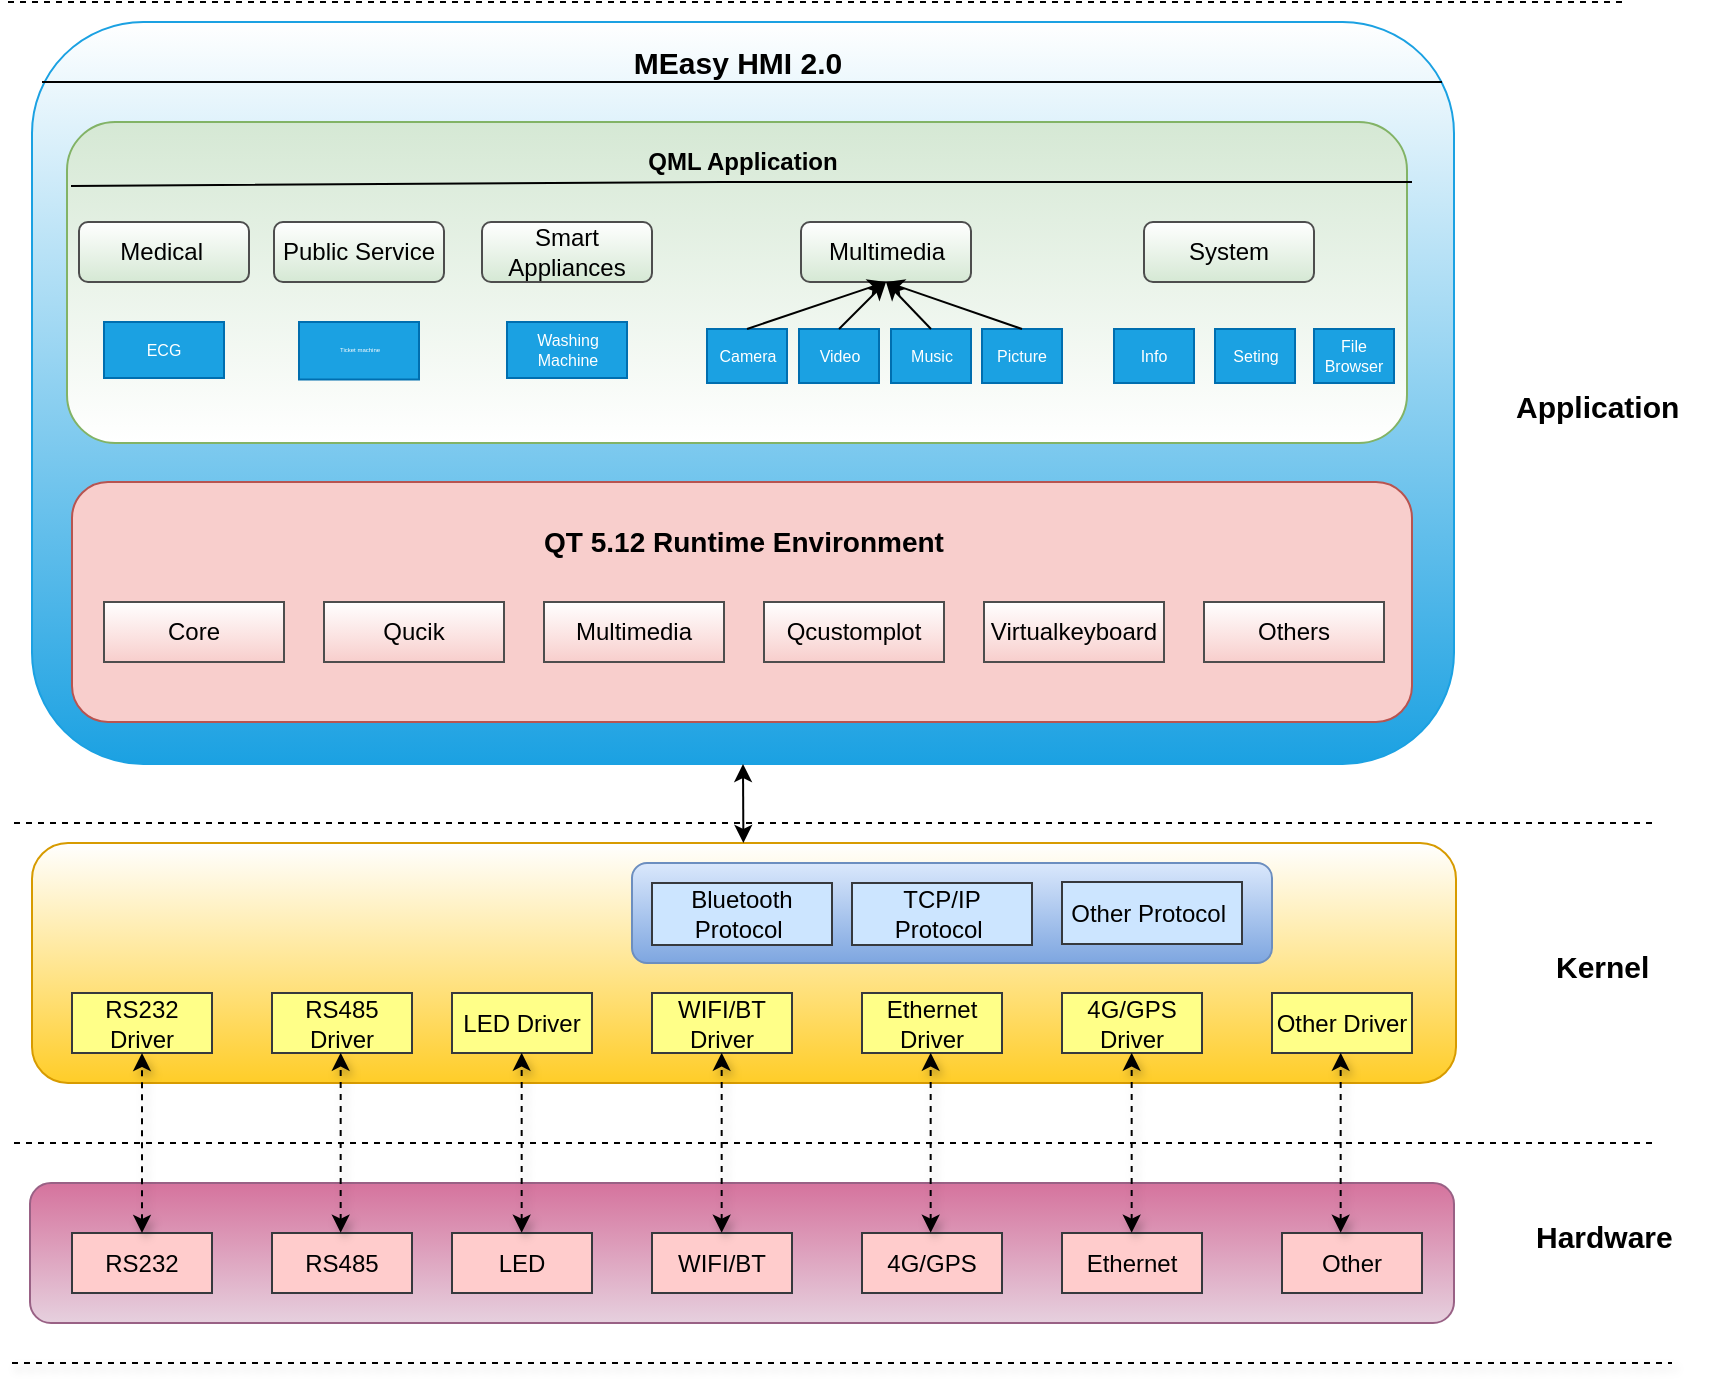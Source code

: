 <mxfile version="12.9.14" type="github">
  <diagram id="WmeTKDI0ov2D66W9k7iv" name="第 1 页">
    <mxGraphModel dx="1038" dy="499" grid="1" gridSize="10" guides="1" tooltips="1" connect="1" arrows="1" fold="1" page="1" pageScale="1" pageWidth="1654" pageHeight="2336" math="0" shadow="0">
      <root>
        <mxCell id="0" />
        <mxCell id="1" parent="0" />
        <mxCell id="2YWFpv4NdZ1Yad-ay4ea-1" value="" style="rounded=1;whiteSpace=wrap;html=1;fillColor=#e6d0de;strokeColor=#996185;gradientDirection=north;gradientColor=#d5739d;" parent="1" vertex="1">
          <mxGeometry x="24" y="670.5" width="712" height="70" as="geometry" />
        </mxCell>
        <mxCell id="2YWFpv4NdZ1Yad-ay4ea-2" value="" style="rounded=1;whiteSpace=wrap;html=1;fillColor=#ffcd28;strokeColor=#d79b00;gradientDirection=north;gradientColor=#ffffff;" parent="1" vertex="1">
          <mxGeometry x="25" y="500.5" width="712" height="120" as="geometry" />
        </mxCell>
        <mxCell id="2YWFpv4NdZ1Yad-ay4ea-3" value="" style="rounded=1;whiteSpace=wrap;html=1;fillColor=#1ba1e2;strokeColor=#1ba1e2;gradientDirection=north;fontColor=#ffffff;gradientColor=#ffffff;" parent="1" vertex="1">
          <mxGeometry x="25" y="90" width="711" height="371" as="geometry" />
        </mxCell>
        <mxCell id="2YWFpv4NdZ1Yad-ay4ea-4" value="" style="endArrow=none;dashed=1;html=1;shadow=0;rounded=1;comic=0;align=center;verticalAlign=bottom;horizontal=1;jumpStyle=sharp;" parent="1" edge="1">
          <mxGeometry width="50" height="50" relative="1" as="geometry">
            <mxPoint x="820" y="80" as="sourcePoint" />
            <mxPoint x="10" y="80" as="targetPoint" />
            <Array as="points" />
          </mxGeometry>
        </mxCell>
        <mxCell id="2YWFpv4NdZ1Yad-ay4ea-5" value="" style="endArrow=none;dashed=1;html=1;shadow=0;rounded=1;comic=0;align=center;verticalAlign=bottom;horizontal=1;jumpStyle=sharp;" parent="1" edge="1">
          <mxGeometry width="50" height="50" relative="1" as="geometry">
            <mxPoint x="835" y="490.5" as="sourcePoint" />
            <mxPoint x="15" y="490.5" as="targetPoint" />
            <Array as="points" />
          </mxGeometry>
        </mxCell>
        <mxCell id="2YWFpv4NdZ1Yad-ay4ea-6" value="" style="endArrow=none;dashed=1;html=1;shadow=0;rounded=1;comic=0;align=center;verticalAlign=bottom;horizontal=1;jumpStyle=sharp;" parent="1" edge="1">
          <mxGeometry width="50" height="50" relative="1" as="geometry">
            <mxPoint x="835" y="650.5" as="sourcePoint" />
            <mxPoint x="15" y="650.5" as="targetPoint" />
          </mxGeometry>
        </mxCell>
        <mxCell id="2YWFpv4NdZ1Yad-ay4ea-7" value="" style="endArrow=none;dashed=1;html=1;shadow=1;align=center;" parent="1" edge="1">
          <mxGeometry width="50" height="50" relative="1" as="geometry">
            <mxPoint x="15" y="760.5" as="sourcePoint" />
            <mxPoint x="845" y="760.5" as="targetPoint" />
          </mxGeometry>
        </mxCell>
        <mxCell id="2YWFpv4NdZ1Yad-ay4ea-8" value="RS232" style="rounded=0;whiteSpace=wrap;html=1;fillColor=#ffcccc;strokeColor=#36393d;" parent="1" vertex="1">
          <mxGeometry x="45" y="695.5" width="70" height="30" as="geometry" />
        </mxCell>
        <mxCell id="2YWFpv4NdZ1Yad-ay4ea-9" value="RS485" style="rounded=0;whiteSpace=wrap;html=1;fillColor=#ffcccc;strokeColor=#36393d;" parent="1" vertex="1">
          <mxGeometry x="145" y="695.5" width="70" height="30" as="geometry" />
        </mxCell>
        <mxCell id="2YWFpv4NdZ1Yad-ay4ea-10" value="LED" style="rounded=0;whiteSpace=wrap;html=1;fillColor=#ffcccc;strokeColor=#36393d;" parent="1" vertex="1">
          <mxGeometry x="235" y="695.5" width="70" height="30" as="geometry" />
        </mxCell>
        <mxCell id="2YWFpv4NdZ1Yad-ay4ea-11" value="WIFI/BT" style="rounded=0;whiteSpace=wrap;html=1;fillColor=#ffcccc;strokeColor=#36393d;" parent="1" vertex="1">
          <mxGeometry x="335" y="695.5" width="70" height="30" as="geometry" />
        </mxCell>
        <mxCell id="2YWFpv4NdZ1Yad-ay4ea-12" value="4G/GPS" style="rounded=0;whiteSpace=wrap;html=1;fillColor=#ffcccc;strokeColor=#36393d;" parent="1" vertex="1">
          <mxGeometry x="440" y="695.5" width="70" height="30" as="geometry" />
        </mxCell>
        <mxCell id="2YWFpv4NdZ1Yad-ay4ea-13" value="Ethernet" style="rounded=0;whiteSpace=wrap;html=1;fillColor=#ffcccc;strokeColor=#36393d;" parent="1" vertex="1">
          <mxGeometry x="540" y="695.5" width="70" height="30" as="geometry" />
        </mxCell>
        <mxCell id="2YWFpv4NdZ1Yad-ay4ea-14" value="Other" style="rounded=0;whiteSpace=wrap;html=1;fillColor=#ffcccc;strokeColor=#36393d;" parent="1" vertex="1">
          <mxGeometry x="650" y="695.5" width="70" height="30" as="geometry" />
        </mxCell>
        <mxCell id="2YWFpv4NdZ1Yad-ay4ea-15" value="&lt;font style=&quot;font-size: 15px&quot;&gt;&lt;b&gt;Hardware&lt;/b&gt;&lt;/font&gt;" style="text;html=1;resizable=0;points=[];autosize=1;align=left;verticalAlign=top;spacingTop=-4;strokeWidth=3;" parent="1" vertex="1">
          <mxGeometry x="775" y="685.5" width="80" height="20" as="geometry" />
        </mxCell>
        <mxCell id="2YWFpv4NdZ1Yad-ay4ea-16" value="RS232 Driver" style="rounded=0;whiteSpace=wrap;html=1;fillColor=#ffff88;strokeColor=#36393d;" parent="1" vertex="1">
          <mxGeometry x="45" y="575.5" width="70" height="30" as="geometry" />
        </mxCell>
        <mxCell id="2YWFpv4NdZ1Yad-ay4ea-17" value="RS485 Driver" style="rounded=0;whiteSpace=wrap;html=1;fillColor=#ffff88;strokeColor=#36393d;" parent="1" vertex="1">
          <mxGeometry x="145" y="575.5" width="70" height="30" as="geometry" />
        </mxCell>
        <mxCell id="2YWFpv4NdZ1Yad-ay4ea-18" value="LED Driver" style="rounded=0;whiteSpace=wrap;html=1;fillColor=#ffff88;strokeColor=#36393d;" parent="1" vertex="1">
          <mxGeometry x="235" y="575.5" width="70" height="30" as="geometry" />
        </mxCell>
        <mxCell id="2YWFpv4NdZ1Yad-ay4ea-19" value="WIFI/BT Driver" style="rounded=0;whiteSpace=wrap;html=1;fillColor=#ffff88;strokeColor=#36393d;" parent="1" vertex="1">
          <mxGeometry x="335" y="575.5" width="70" height="30" as="geometry" />
        </mxCell>
        <mxCell id="2YWFpv4NdZ1Yad-ay4ea-20" value="4G/GPS Driver" style="rounded=0;whiteSpace=wrap;html=1;fillColor=#ffff88;strokeColor=#36393d;" parent="1" vertex="1">
          <mxGeometry x="540" y="575.5" width="70" height="30" as="geometry" />
        </mxCell>
        <mxCell id="2YWFpv4NdZ1Yad-ay4ea-21" value="Ethernet Driver" style="rounded=0;whiteSpace=wrap;html=1;fillColor=#ffff88;strokeColor=#36393d;" parent="1" vertex="1">
          <mxGeometry x="440" y="575.5" width="70" height="30" as="geometry" />
        </mxCell>
        <mxCell id="2YWFpv4NdZ1Yad-ay4ea-22" value="Other Driver" style="rounded=0;whiteSpace=wrap;html=1;fillColor=#ffff88;strokeColor=#36393d;" parent="1" vertex="1">
          <mxGeometry x="645" y="575.5" width="70" height="30" as="geometry" />
        </mxCell>
        <mxCell id="2YWFpv4NdZ1Yad-ay4ea-23" value="" style="rounded=1;whiteSpace=wrap;html=1;gradientColor=#7ea6e0;fillColor=#dae8fc;strokeColor=#6c8ebf;" parent="1" vertex="1">
          <mxGeometry x="325" y="510.5" width="320" height="50" as="geometry" />
        </mxCell>
        <mxCell id="2YWFpv4NdZ1Yad-ay4ea-24" value="Bluetooth Protocol&amp;nbsp;" style="rounded=0;whiteSpace=wrap;html=1;fillColor=#cce5ff;strokeColor=#36393d;" parent="1" vertex="1">
          <mxGeometry x="335" y="520.5" width="90" height="31" as="geometry" />
        </mxCell>
        <mxCell id="2YWFpv4NdZ1Yad-ay4ea-25" value="TCP/IP Protocol&amp;nbsp;" style="rounded=0;whiteSpace=wrap;html=1;fillColor=#cce5ff;strokeColor=#36393d;" parent="1" vertex="1">
          <mxGeometry x="435" y="520.5" width="90" height="31" as="geometry" />
        </mxCell>
        <mxCell id="2YWFpv4NdZ1Yad-ay4ea-26" value="Other Protocol&amp;nbsp;" style="rounded=0;whiteSpace=wrap;html=1;fillColor=#cce5ff;strokeColor=#36393d;" parent="1" vertex="1">
          <mxGeometry x="540" y="520" width="90" height="31" as="geometry" />
        </mxCell>
        <mxCell id="2YWFpv4NdZ1Yad-ay4ea-31" value="&lt;div&gt;&lt;br&gt;&lt;/div&gt;" style="rounded=1;whiteSpace=wrap;html=1;fillColor=#f8cecc;strokeColor=#b85450;align=center;" parent="1" vertex="1">
          <mxGeometry x="45" y="320" width="670" height="120" as="geometry" />
        </mxCell>
        <mxCell id="2YWFpv4NdZ1Yad-ay4ea-32" value="" style="rounded=1;whiteSpace=wrap;html=1;fillColor=#d5e8d4;strokeColor=#82b366;gradientColor=#ffffff;" parent="1" vertex="1">
          <mxGeometry x="42.5" y="140" width="670" height="160.5" as="geometry" />
        </mxCell>
        <mxCell id="2YWFpv4NdZ1Yad-ay4ea-33" value="" style="endArrow=classic;startArrow=classic;html=1;shadow=1;dashed=1;align=center;entryX=0.5;entryY=1;exitX=0.5;exitY=0;" parent="1" source="2YWFpv4NdZ1Yad-ay4ea-8" target="2YWFpv4NdZ1Yad-ay4ea-16" edge="1">
          <mxGeometry width="50" height="50" relative="1" as="geometry">
            <mxPoint x="55" y="680.5" as="sourcePoint" />
            <mxPoint x="105" y="630.5" as="targetPoint" />
          </mxGeometry>
        </mxCell>
        <mxCell id="2YWFpv4NdZ1Yad-ay4ea-34" value="" style="endArrow=classic;startArrow=classic;html=1;shadow=1;dashed=1;align=center;entryX=0.5;entryY=1;exitX=0.5;exitY=0;" parent="1" edge="1">
          <mxGeometry width="50" height="50" relative="1" as="geometry">
            <mxPoint x="179.333" y="695.333" as="sourcePoint" />
            <mxPoint x="179.333" y="605.333" as="targetPoint" />
          </mxGeometry>
        </mxCell>
        <mxCell id="2YWFpv4NdZ1Yad-ay4ea-35" value="" style="endArrow=classic;startArrow=classic;html=1;shadow=1;dashed=1;align=center;entryX=0.5;entryY=1;exitX=0.5;exitY=0;" parent="1" edge="1">
          <mxGeometry width="50" height="50" relative="1" as="geometry">
            <mxPoint x="269.833" y="695.333" as="sourcePoint" />
            <mxPoint x="269.833" y="605.333" as="targetPoint" />
          </mxGeometry>
        </mxCell>
        <mxCell id="2YWFpv4NdZ1Yad-ay4ea-36" value="" style="endArrow=classic;startArrow=classic;html=1;shadow=1;dashed=1;align=center;entryX=0.5;entryY=1;exitX=0.5;exitY=0;" parent="1" edge="1">
          <mxGeometry width="50" height="50" relative="1" as="geometry">
            <mxPoint x="369.833" y="695.333" as="sourcePoint" />
            <mxPoint x="369.833" y="605.333" as="targetPoint" />
          </mxGeometry>
        </mxCell>
        <mxCell id="2YWFpv4NdZ1Yad-ay4ea-37" value="" style="endArrow=classic;startArrow=classic;html=1;shadow=1;dashed=1;align=center;entryX=0.5;entryY=1;exitX=0.5;exitY=0;" parent="1" edge="1">
          <mxGeometry width="50" height="50" relative="1" as="geometry">
            <mxPoint x="474.333" y="695.333" as="sourcePoint" />
            <mxPoint x="474.333" y="605.333" as="targetPoint" />
          </mxGeometry>
        </mxCell>
        <mxCell id="2YWFpv4NdZ1Yad-ay4ea-38" value="" style="endArrow=classic;startArrow=classic;html=1;shadow=1;dashed=1;align=center;entryX=0.5;entryY=1;exitX=0.5;exitY=0;" parent="1" edge="1">
          <mxGeometry width="50" height="50" relative="1" as="geometry">
            <mxPoint x="574.833" y="695.333" as="sourcePoint" />
            <mxPoint x="574.833" y="605.333" as="targetPoint" />
          </mxGeometry>
        </mxCell>
        <mxCell id="2YWFpv4NdZ1Yad-ay4ea-39" value="" style="endArrow=classic;startArrow=classic;html=1;shadow=1;dashed=1;align=center;entryX=0.5;entryY=1;exitX=0.5;exitY=0;" parent="1" edge="1">
          <mxGeometry width="50" height="50" relative="1" as="geometry">
            <mxPoint x="679.333" y="695.333" as="sourcePoint" />
            <mxPoint x="679.333" y="605.333" as="targetPoint" />
          </mxGeometry>
        </mxCell>
        <mxCell id="2YWFpv4NdZ1Yad-ay4ea-40" value="&lt;font style=&quot;font-size: 15px&quot;&gt;&lt;b&gt;Kernel&lt;/b&gt;&lt;/font&gt;" style="text;html=1;resizable=0;points=[];autosize=1;align=left;verticalAlign=top;spacingTop=-4;" parent="1" vertex="1">
          <mxGeometry x="785" y="550.5" width="60" height="20" as="geometry" />
        </mxCell>
        <mxCell id="2YWFpv4NdZ1Yad-ay4ea-41" value="&lt;font style=&quot;font-size: 15px&quot;&gt;&lt;b&gt;Application&lt;/b&gt;&lt;/font&gt;" style="text;html=1;resizable=0;points=[];autosize=1;align=left;verticalAlign=top;spacingTop=-4;" parent="1" vertex="1">
          <mxGeometry x="765" y="270.5" width="100" height="20" as="geometry" />
        </mxCell>
        <mxCell id="2YWFpv4NdZ1Yad-ay4ea-44" value="" style="endArrow=classic;startArrow=classic;html=1;entryX=0.5;entryY=1;" parent="1" source="2YWFpv4NdZ1Yad-ay4ea-2" target="2YWFpv4NdZ1Yad-ay4ea-3" edge="1">
          <mxGeometry width="50" height="50" relative="1" as="geometry">
            <mxPoint x="381" y="479.789" as="sourcePoint" />
            <mxPoint x="381" y="470.5" as="targetPoint" />
          </mxGeometry>
        </mxCell>
        <mxCell id="2YWFpv4NdZ1Yad-ay4ea-54" value="" style="endArrow=none;html=1;exitX=0.003;exitY=0.199;exitDx=0;exitDy=0;exitPerimeter=0;" parent="1" source="2YWFpv4NdZ1Yad-ay4ea-32" edge="1">
          <mxGeometry width="50" height="50" relative="1" as="geometry">
            <mxPoint x="125" y="230.5" as="sourcePoint" />
            <mxPoint x="715" y="170" as="targetPoint" />
            <Array as="points">
              <mxPoint x="380" y="170" />
            </Array>
          </mxGeometry>
        </mxCell>
        <mxCell id="2YWFpv4NdZ1Yad-ay4ea-61" value="&lt;b style=&quot;font-size: 15px&quot;&gt;MEasy HMI 2.0&lt;/b&gt;" style="text;html=1;strokeColor=none;fillColor=none;align=center;verticalAlign=middle;whiteSpace=wrap;rounded=0;fontSize=15;" parent="1" vertex="1">
          <mxGeometry x="312.5" y="100" width="130" height="20" as="geometry" />
        </mxCell>
        <mxCell id="lCJ7xUQNc93nhfFfQ1S8-2" value="&lt;b&gt;&lt;font style=&quot;font-size: 14px&quot;&gt;QT 5.12 Runtime Environment&lt;/font&gt;&lt;/b&gt;" style="text;html=1;strokeColor=none;fillColor=none;align=center;verticalAlign=middle;whiteSpace=wrap;rounded=0;" vertex="1" parent="1">
          <mxGeometry x="220.5" y="340" width="320" height="20" as="geometry" />
        </mxCell>
        <mxCell id="lCJ7xUQNc93nhfFfQ1S8-3" value="Core" style="rounded=0;whiteSpace=wrap;html=1;fillColor=#f8cecc;strokeColor=#4D4D4D;gradientColor=#ffffff;gradientDirection=north;" vertex="1" parent="1">
          <mxGeometry x="61" y="380" width="90" height="30" as="geometry" />
        </mxCell>
        <mxCell id="lCJ7xUQNc93nhfFfQ1S8-4" value="Qucik" style="rounded=0;whiteSpace=wrap;html=1;fillColor=#f8cecc;strokeColor=#4D4D4D;gradientColor=#ffffff;gradientDirection=north;" vertex="1" parent="1">
          <mxGeometry x="171" y="380" width="90" height="30" as="geometry" />
        </mxCell>
        <mxCell id="lCJ7xUQNc93nhfFfQ1S8-5" value="Multimedia" style="rounded=0;whiteSpace=wrap;html=1;fillColor=#f8cecc;strokeColor=#4D4D4D;gradientColor=#ffffff;gradientDirection=north;" vertex="1" parent="1">
          <mxGeometry x="281" y="380" width="90" height="30" as="geometry" />
        </mxCell>
        <mxCell id="lCJ7xUQNc93nhfFfQ1S8-6" value="Qcustomplot" style="rounded=0;whiteSpace=wrap;html=1;fillColor=#f8cecc;strokeColor=#4D4D4D;gradientColor=#ffffff;gradientDirection=north;" vertex="1" parent="1">
          <mxGeometry x="391" y="380" width="90" height="30" as="geometry" />
        </mxCell>
        <mxCell id="lCJ7xUQNc93nhfFfQ1S8-7" value="Virtualkeyboard" style="rounded=0;whiteSpace=wrap;html=1;fillColor=#f8cecc;strokeColor=#4D4D4D;gradientColor=#ffffff;gradientDirection=north;" vertex="1" parent="1">
          <mxGeometry x="501" y="380" width="90" height="30" as="geometry" />
        </mxCell>
        <mxCell id="lCJ7xUQNc93nhfFfQ1S8-8" value="Others" style="rounded=0;whiteSpace=wrap;html=1;fillColor=#f8cecc;strokeColor=#b85450;" vertex="1" parent="1">
          <mxGeometry x="611" y="380" width="90" height="30" as="geometry" />
        </mxCell>
        <mxCell id="lCJ7xUQNc93nhfFfQ1S8-11" value="Others" style="rounded=0;whiteSpace=wrap;html=1;fillColor=#f8cecc;strokeColor=#4D4D4D;gradientColor=#ffffff;gradientDirection=north;" vertex="1" parent="1">
          <mxGeometry x="611" y="380" width="90" height="30" as="geometry" />
        </mxCell>
        <mxCell id="lCJ7xUQNc93nhfFfQ1S8-12" value="&lt;b&gt;QML Application&lt;/b&gt;" style="text;html=1;strokeColor=none;fillColor=none;align=center;verticalAlign=middle;whiteSpace=wrap;rounded=0;" vertex="1" parent="1">
          <mxGeometry x="318" y="150" width="125" height="20" as="geometry" />
        </mxCell>
        <mxCell id="lCJ7xUQNc93nhfFfQ1S8-13" value="Smart Appliances" style="rounded=1;whiteSpace=wrap;html=1;strokeColor=#4D4D4D;fillColor=#d5e8d4;gradientColor=#ffffff;gradientDirection=north;" vertex="1" parent="1">
          <mxGeometry x="250" y="190" width="85" height="30" as="geometry" />
        </mxCell>
        <mxCell id="lCJ7xUQNc93nhfFfQ1S8-14" value="System" style="rounded=1;whiteSpace=wrap;html=1;strokeColor=#4D4D4D;fillColor=#d5e8d4;gradientColor=#ffffff;gradientDirection=north;" vertex="1" parent="1">
          <mxGeometry x="581" y="190" width="85" height="30" as="geometry" />
        </mxCell>
        <mxCell id="lCJ7xUQNc93nhfFfQ1S8-15" value="Public Service" style="rounded=1;whiteSpace=wrap;html=1;strokeColor=#4D4D4D;fillColor=#d5e8d4;gradientColor=#ffffff;gradientDirection=north;" vertex="1" parent="1">
          <mxGeometry x="146" y="190" width="85" height="30" as="geometry" />
        </mxCell>
        <mxCell id="lCJ7xUQNc93nhfFfQ1S8-16" value="Multimedia" style="rounded=1;whiteSpace=wrap;html=1;strokeColor=#4D4D4D;fillColor=#d5e8d4;gradientColor=#ffffff;gradientDirection=north;" vertex="1" parent="1">
          <mxGeometry x="409.5" y="190" width="85" height="30" as="geometry" />
        </mxCell>
        <mxCell id="lCJ7xUQNc93nhfFfQ1S8-17" value="Medical&amp;nbsp;" style="rounded=1;whiteSpace=wrap;html=1;strokeColor=#4D4D4D;fillColor=#d5e8d4;gradientColor=#ffffff;gradientDirection=north;" vertex="1" parent="1">
          <mxGeometry x="48.5" y="190" width="85" height="30" as="geometry" />
        </mxCell>
        <mxCell id="lCJ7xUQNc93nhfFfQ1S8-18" style="edgeStyle=orthogonalEdgeStyle;rounded=0;orthogonalLoop=1;jettySize=auto;html=1;exitX=0.5;exitY=1;exitDx=0;exitDy=0;" edge="1" parent="1" source="lCJ7xUQNc93nhfFfQ1S8-16" target="lCJ7xUQNc93nhfFfQ1S8-16">
          <mxGeometry relative="1" as="geometry" />
        </mxCell>
        <mxCell id="lCJ7xUQNc93nhfFfQ1S8-21" value="&lt;font style=&quot;font-size: 8px&quot;&gt;Camera&lt;/font&gt;" style="rounded=0;whiteSpace=wrap;html=1;strokeColor=#006EAF;fillColor=#1ba1e2;fontColor=#ffffff;fontSize=8;" vertex="1" parent="1">
          <mxGeometry x="362.5" y="243.5" width="40" height="27" as="geometry" />
        </mxCell>
        <mxCell id="lCJ7xUQNc93nhfFfQ1S8-22" value="" style="endArrow=none;html=1;" edge="1" parent="1">
          <mxGeometry width="50" height="50" relative="1" as="geometry">
            <mxPoint x="30" y="120" as="sourcePoint" />
            <mxPoint x="730" y="120" as="targetPoint" />
          </mxGeometry>
        </mxCell>
        <mxCell id="lCJ7xUQNc93nhfFfQ1S8-25" value="&lt;font style=&quot;font-size: 8px&quot;&gt;Video&lt;/font&gt;" style="rounded=0;whiteSpace=wrap;html=1;strokeColor=#006EAF;fillColor=#1ba1e2;fontColor=#ffffff;fontSize=8;" vertex="1" parent="1">
          <mxGeometry x="408.5" y="243.5" width="40" height="27" as="geometry" />
        </mxCell>
        <mxCell id="lCJ7xUQNc93nhfFfQ1S8-26" value="&lt;font style=&quot;font-size: 8px&quot;&gt;Music&lt;/font&gt;" style="rounded=0;whiteSpace=wrap;html=1;strokeColor=#006EAF;fillColor=#1ba1e2;fontColor=#ffffff;fontSize=8;" vertex="1" parent="1">
          <mxGeometry x="454.5" y="243.5" width="40" height="27" as="geometry" />
        </mxCell>
        <mxCell id="lCJ7xUQNc93nhfFfQ1S8-27" value="Picture" style="rounded=0;whiteSpace=wrap;html=1;strokeColor=#006EAF;fillColor=#1ba1e2;fontColor=#ffffff;fontSize=8;" vertex="1" parent="1">
          <mxGeometry x="500" y="243.5" width="40" height="27" as="geometry" />
        </mxCell>
        <mxCell id="lCJ7xUQNc93nhfFfQ1S8-33" value="&lt;font style=&quot;font-size: 3px;&quot;&gt;Ticket machine&lt;/font&gt;" style="rounded=0;whiteSpace=wrap;html=1;strokeColor=#006EAF;fillColor=#1ba1e2;fontColor=#ffffff;fontSize=3;verticalAlign=middle;" vertex="1" parent="1">
          <mxGeometry x="158.5" y="240" width="60" height="28.75" as="geometry" />
        </mxCell>
        <mxCell id="lCJ7xUQNc93nhfFfQ1S8-34" value="ECG" style="rounded=0;whiteSpace=wrap;html=1;strokeColor=#006EAF;fillColor=#1ba1e2;fontColor=#ffffff;fontSize=8;" vertex="1" parent="1">
          <mxGeometry x="61" y="240" width="60" height="28" as="geometry" />
        </mxCell>
        <mxCell id="lCJ7xUQNc93nhfFfQ1S8-37" value="&lt;font style=&quot;font-size: 8px&quot;&gt;Info&lt;/font&gt;" style="rounded=0;whiteSpace=wrap;html=1;strokeColor=#006EAF;fillColor=#1ba1e2;fontColor=#ffffff;fontSize=8;" vertex="1" parent="1">
          <mxGeometry x="566" y="243.5" width="40" height="27" as="geometry" />
        </mxCell>
        <mxCell id="lCJ7xUQNc93nhfFfQ1S8-38" value="Seting" style="rounded=0;whiteSpace=wrap;html=1;strokeColor=#006EAF;fillColor=#1ba1e2;fontColor=#ffffff;fontSize=8;" vertex="1" parent="1">
          <mxGeometry x="616.5" y="243.5" width="40" height="27" as="geometry" />
        </mxCell>
        <mxCell id="lCJ7xUQNc93nhfFfQ1S8-39" value="File Browser" style="rounded=0;whiteSpace=wrap;html=1;strokeColor=#006EAF;fillColor=#1ba1e2;fontColor=#ffffff;fontSize=8;" vertex="1" parent="1">
          <mxGeometry x="666" y="243.5" width="40" height="27" as="geometry" />
        </mxCell>
        <mxCell id="lCJ7xUQNc93nhfFfQ1S8-42" value="Washing Machine" style="rounded=0;whiteSpace=wrap;html=1;strokeColor=#006EAF;fillColor=#1ba1e2;fontColor=#ffffff;fontSize=8;" vertex="1" parent="1">
          <mxGeometry x="262.5" y="240" width="60" height="28" as="geometry" />
        </mxCell>
        <mxCell id="lCJ7xUQNc93nhfFfQ1S8-43" value="" style="endArrow=classic;html=1;fontSize=3;exitX=0.5;exitY=0;exitDx=0;exitDy=0;entryX=0.5;entryY=1;entryDx=0;entryDy=0;" edge="1" parent="1" source="lCJ7xUQNc93nhfFfQ1S8-21" target="lCJ7xUQNc93nhfFfQ1S8-16">
          <mxGeometry width="50" height="50" relative="1" as="geometry">
            <mxPoint x="380" y="280" as="sourcePoint" />
            <mxPoint x="430" y="230" as="targetPoint" />
          </mxGeometry>
        </mxCell>
        <mxCell id="lCJ7xUQNc93nhfFfQ1S8-45" value="" style="endArrow=classic;html=1;fontSize=3;exitX=0.5;exitY=0;exitDx=0;exitDy=0;entryX=0.5;entryY=1;entryDx=0;entryDy=0;" edge="1" parent="1" source="lCJ7xUQNc93nhfFfQ1S8-25" target="lCJ7xUQNc93nhfFfQ1S8-16">
          <mxGeometry width="50" height="50" relative="1" as="geometry">
            <mxPoint x="420" y="270" as="sourcePoint" />
            <mxPoint x="470" y="220" as="targetPoint" />
          </mxGeometry>
        </mxCell>
        <mxCell id="lCJ7xUQNc93nhfFfQ1S8-46" value="" style="endArrow=classic;html=1;fontSize=3;exitX=0.5;exitY=0;exitDx=0;exitDy=0;entryX=0.5;entryY=1;entryDx=0;entryDy=0;" edge="1" parent="1" source="lCJ7xUQNc93nhfFfQ1S8-26" target="lCJ7xUQNc93nhfFfQ1S8-16">
          <mxGeometry width="50" height="50" relative="1" as="geometry">
            <mxPoint x="450" y="270" as="sourcePoint" />
            <mxPoint x="500" y="220" as="targetPoint" />
          </mxGeometry>
        </mxCell>
        <mxCell id="lCJ7xUQNc93nhfFfQ1S8-47" value="" style="endArrow=classic;html=1;fontSize=3;exitX=0.5;exitY=0;exitDx=0;exitDy=0;entryX=0.5;entryY=1;entryDx=0;entryDy=0;" edge="1" parent="1" source="lCJ7xUQNc93nhfFfQ1S8-27" target="lCJ7xUQNc93nhfFfQ1S8-16">
          <mxGeometry width="50" height="50" relative="1" as="geometry">
            <mxPoint x="510" y="270" as="sourcePoint" />
            <mxPoint x="560" y="220" as="targetPoint" />
          </mxGeometry>
        </mxCell>
      </root>
    </mxGraphModel>
  </diagram>
</mxfile>
